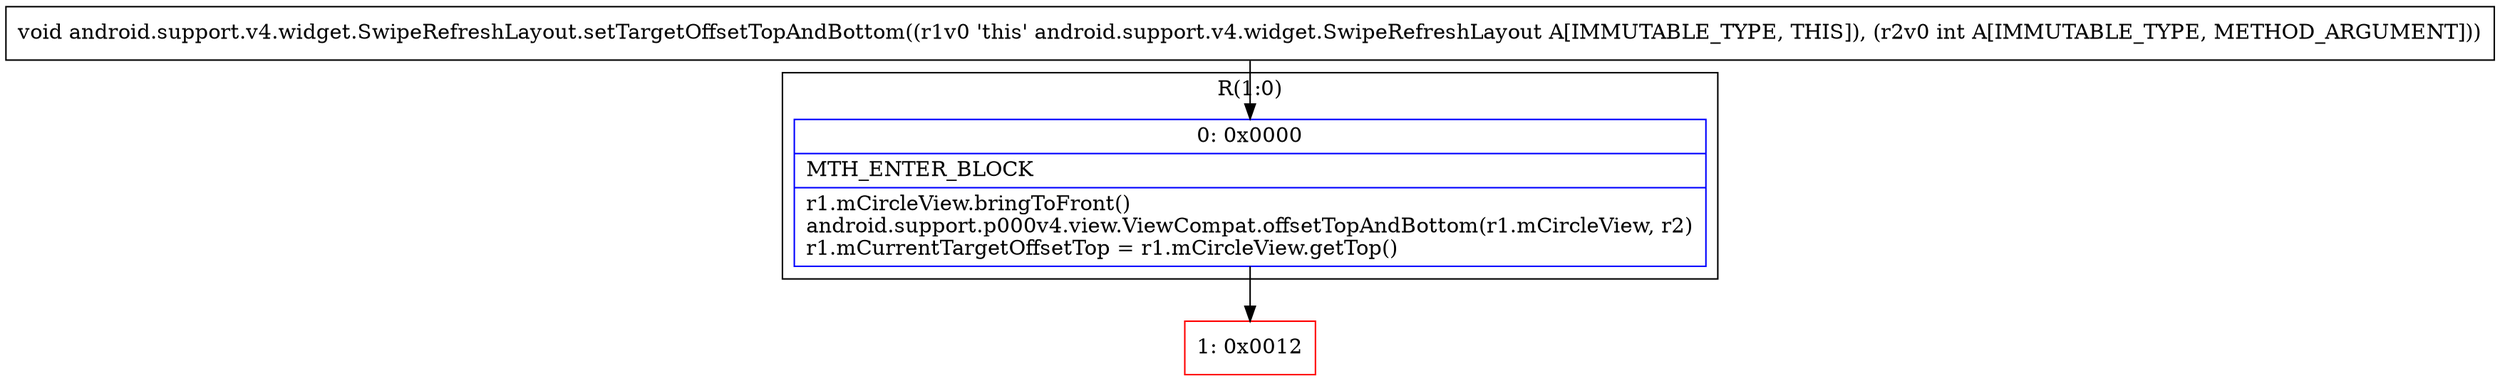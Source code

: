 digraph "CFG forandroid.support.v4.widget.SwipeRefreshLayout.setTargetOffsetTopAndBottom(I)V" {
subgraph cluster_Region_1119148900 {
label = "R(1:0)";
node [shape=record,color=blue];
Node_0 [shape=record,label="{0\:\ 0x0000|MTH_ENTER_BLOCK\l|r1.mCircleView.bringToFront()\landroid.support.p000v4.view.ViewCompat.offsetTopAndBottom(r1.mCircleView, r2)\lr1.mCurrentTargetOffsetTop = r1.mCircleView.getTop()\l}"];
}
Node_1 [shape=record,color=red,label="{1\:\ 0x0012}"];
MethodNode[shape=record,label="{void android.support.v4.widget.SwipeRefreshLayout.setTargetOffsetTopAndBottom((r1v0 'this' android.support.v4.widget.SwipeRefreshLayout A[IMMUTABLE_TYPE, THIS]), (r2v0 int A[IMMUTABLE_TYPE, METHOD_ARGUMENT])) }"];
MethodNode -> Node_0;
Node_0 -> Node_1;
}

